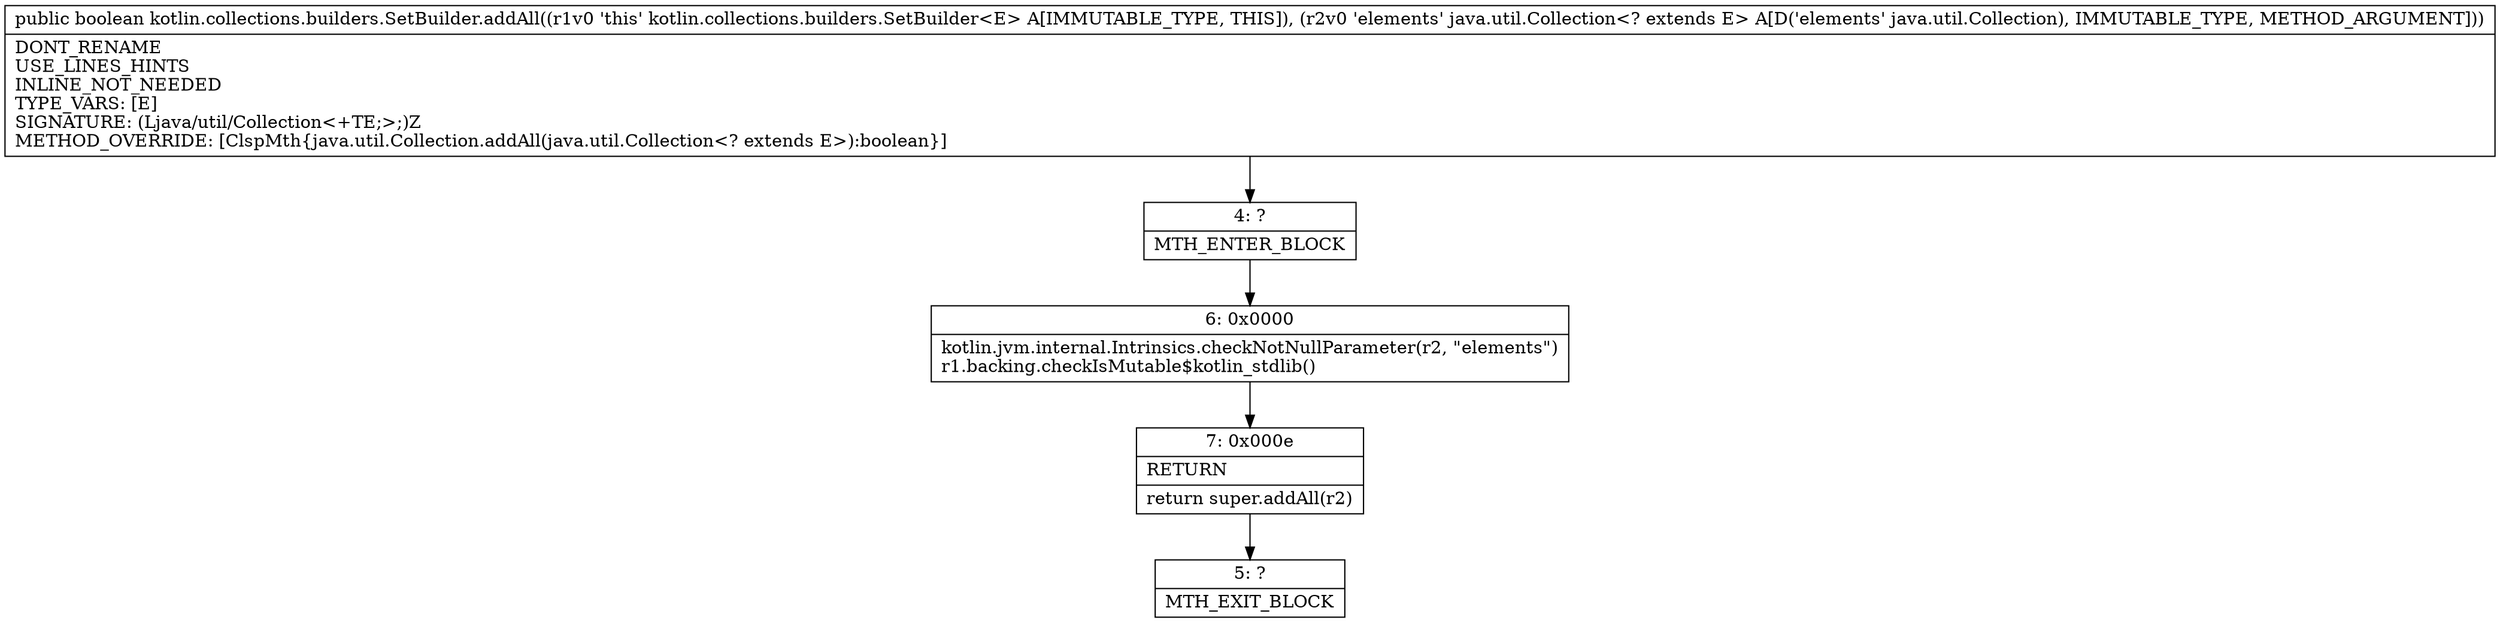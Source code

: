 digraph "CFG forkotlin.collections.builders.SetBuilder.addAll(Ljava\/util\/Collection;)Z" {
Node_4 [shape=record,label="{4\:\ ?|MTH_ENTER_BLOCK\l}"];
Node_6 [shape=record,label="{6\:\ 0x0000|kotlin.jvm.internal.Intrinsics.checkNotNullParameter(r2, \"elements\")\lr1.backing.checkIsMutable$kotlin_stdlib()\l}"];
Node_7 [shape=record,label="{7\:\ 0x000e|RETURN\l|return super.addAll(r2)\l}"];
Node_5 [shape=record,label="{5\:\ ?|MTH_EXIT_BLOCK\l}"];
MethodNode[shape=record,label="{public boolean kotlin.collections.builders.SetBuilder.addAll((r1v0 'this' kotlin.collections.builders.SetBuilder\<E\> A[IMMUTABLE_TYPE, THIS]), (r2v0 'elements' java.util.Collection\<? extends E\> A[D('elements' java.util.Collection), IMMUTABLE_TYPE, METHOD_ARGUMENT]))  | DONT_RENAME\lUSE_LINES_HINTS\lINLINE_NOT_NEEDED\lTYPE_VARS: [E]\lSIGNATURE: (Ljava\/util\/Collection\<+TE;\>;)Z\lMETHOD_OVERRIDE: [ClspMth\{java.util.Collection.addAll(java.util.Collection\<? extends E\>):boolean\}]\l}"];
MethodNode -> Node_4;Node_4 -> Node_6;
Node_6 -> Node_7;
Node_7 -> Node_5;
}

